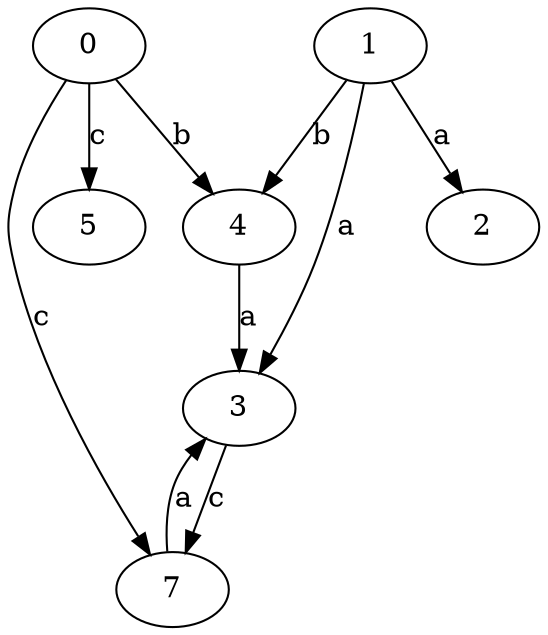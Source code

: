 strict digraph  {
0;
1;
2;
3;
4;
5;
7;
0 -> 4  [label=b];
0 -> 5  [label=c];
0 -> 7  [label=c];
1 -> 2  [label=a];
1 -> 3  [label=a];
1 -> 4  [label=b];
3 -> 7  [label=c];
4 -> 3  [label=a];
7 -> 3  [label=a];
}
